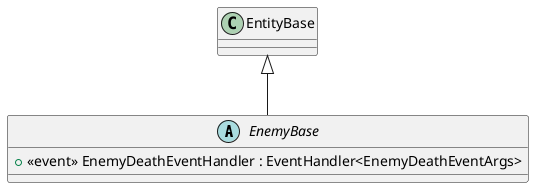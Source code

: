 @startuml
abstract class EnemyBase {
    +  <<event>> EnemyDeathEventHandler : EventHandler<EnemyDeathEventArgs> 
}
EntityBase <|-- EnemyBase
@enduml
